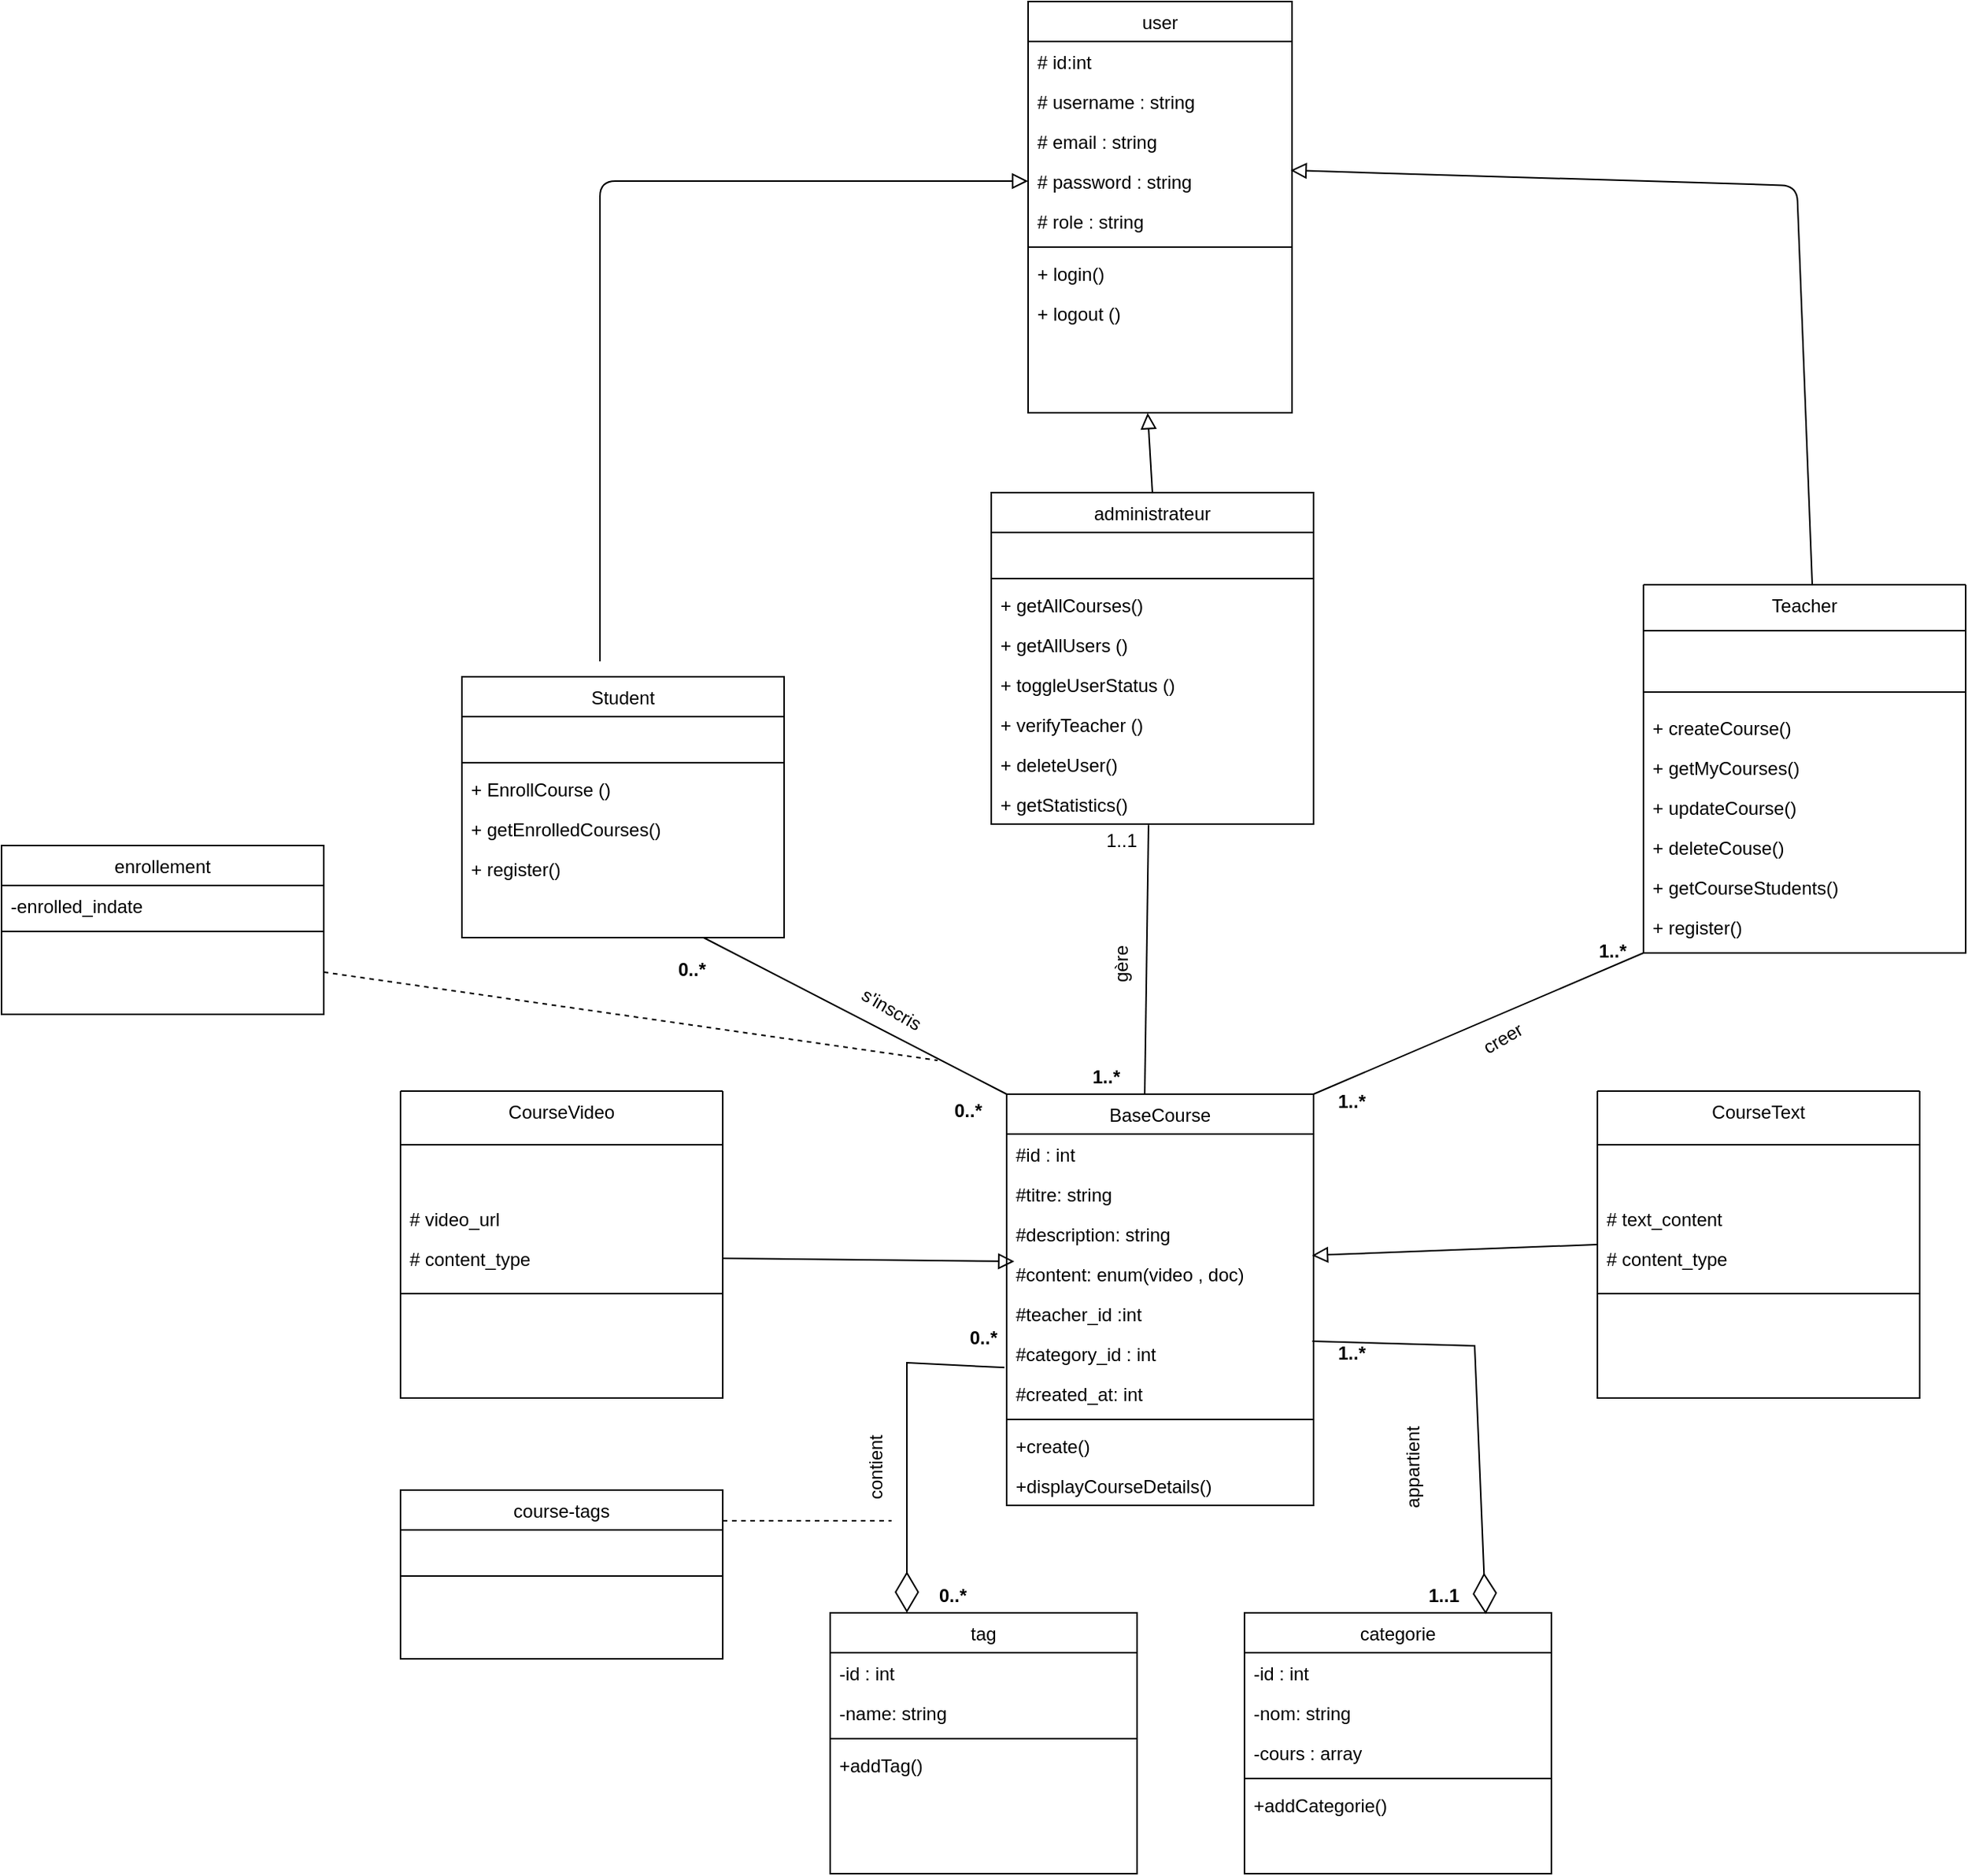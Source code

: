 <mxfile>
    <diagram id="48KXFmnvRIgP8tZbVoIJ" name="Page-1">
        <mxGraphModel dx="3040" dy="1804" grid="1" gridSize="10" guides="1" tooltips="1" connect="1" arrows="1" fold="1" page="1" pageScale="1" pageWidth="850" pageHeight="1100" math="0" shadow="0">
            <root>
                <mxCell id="0"/>
                <mxCell id="1" parent="0"/>
                <mxCell id="32" value="user" style="swimlane;fontStyle=0;align=center;verticalAlign=top;childLayout=stackLayout;horizontal=1;startSize=26;horizontalStack=0;resizeParent=1;resizeLast=0;collapsible=1;marginBottom=0;rounded=0;shadow=0;strokeWidth=1;" parent="1" vertex="1">
                    <mxGeometry x="-521" y="-200" width="172" height="268" as="geometry">
                        <mxRectangle x="550" y="140" width="160" height="26" as="alternateBounds"/>
                    </mxGeometry>
                </mxCell>
                <mxCell id="33" value="# id:int" style="text;align=left;verticalAlign=top;spacingLeft=4;spacingRight=4;overflow=hidden;rotatable=0;points=[[0,0.5],[1,0.5]];portConstraint=eastwest;" parent="32" vertex="1">
                    <mxGeometry y="26" width="172" height="26" as="geometry"/>
                </mxCell>
                <mxCell id="34" value="# username : string" style="text;align=left;verticalAlign=top;spacingLeft=4;spacingRight=4;overflow=hidden;rotatable=0;points=[[0,0.5],[1,0.5]];portConstraint=eastwest;rounded=0;shadow=0;html=0;" parent="32" vertex="1">
                    <mxGeometry y="52" width="172" height="26" as="geometry"/>
                </mxCell>
                <mxCell id="35" value="# email : string" style="text;align=left;verticalAlign=top;spacingLeft=4;spacingRight=4;overflow=hidden;rotatable=0;points=[[0,0.5],[1,0.5]];portConstraint=eastwest;rounded=0;shadow=0;html=0;" parent="32" vertex="1">
                    <mxGeometry y="78" width="172" height="26" as="geometry"/>
                </mxCell>
                <mxCell id="36" value="# password : string " style="text;align=left;verticalAlign=top;spacingLeft=4;spacingRight=4;overflow=hidden;rotatable=0;points=[[0,0.5],[1,0.5]];portConstraint=eastwest;rounded=0;shadow=0;html=0;" parent="32" vertex="1">
                    <mxGeometry y="104" width="172" height="26" as="geometry"/>
                </mxCell>
                <mxCell id="37" value="# role : string" style="text;align=left;verticalAlign=top;spacingLeft=4;spacingRight=4;overflow=hidden;rotatable=0;points=[[0,0.5],[1,0.5]];portConstraint=eastwest;rounded=0;shadow=0;html=0;" parent="32" vertex="1">
                    <mxGeometry y="130" width="172" height="26" as="geometry"/>
                </mxCell>
                <mxCell id="41" value="" style="line;html=1;strokeWidth=1;align=left;verticalAlign=middle;spacingTop=-1;spacingLeft=3;spacingRight=3;rotatable=0;labelPosition=right;points=[];portConstraint=eastwest;" parent="32" vertex="1">
                    <mxGeometry y="156" width="172" height="8" as="geometry"/>
                </mxCell>
                <mxCell id="43" value="+ login() " style="text;align=left;verticalAlign=top;spacingLeft=4;spacingRight=4;overflow=hidden;rotatable=0;points=[[0,0.5],[1,0.5]];portConstraint=eastwest;" parent="32" vertex="1">
                    <mxGeometry y="164" width="172" height="26" as="geometry"/>
                </mxCell>
                <mxCell id="252" value="+ logout ()&#10;" style="text;align=left;verticalAlign=top;spacingLeft=4;spacingRight=4;overflow=hidden;rotatable=0;points=[[0,0.5],[1,0.5]];portConstraint=eastwest;" parent="32" vertex="1">
                    <mxGeometry y="190" width="172" height="26" as="geometry"/>
                </mxCell>
                <mxCell id="76" value="1..1" style="text;html=1;strokeColor=none;fillColor=none;align=center;verticalAlign=middle;whiteSpace=wrap;rounded=0;" parent="1" vertex="1">
                    <mxGeometry x="-480" y="336" width="40" height="22" as="geometry"/>
                </mxCell>
                <mxCell id="77" value="1..*" style="text;html=1;strokeColor=none;fillColor=none;align=center;verticalAlign=middle;whiteSpace=wrap;rounded=0;fontStyle=1" parent="1" vertex="1">
                    <mxGeometry x="-490" y="490" width="40" height="22" as="geometry"/>
                </mxCell>
                <mxCell id="143" value="administrateur" style="swimlane;fontStyle=0;align=center;verticalAlign=top;childLayout=stackLayout;horizontal=1;startSize=26;horizontalStack=0;resizeParent=1;resizeLast=0;collapsible=1;marginBottom=0;rounded=0;shadow=0;strokeWidth=1;" parent="1" vertex="1">
                    <mxGeometry x="-545" y="120" width="210" height="216" as="geometry">
                        <mxRectangle x="550" y="140" width="160" height="26" as="alternateBounds"/>
                    </mxGeometry>
                </mxCell>
                <mxCell id="144" value="  " style="text;align=left;verticalAlign=top;spacingLeft=4;spacingRight=4;overflow=hidden;rotatable=0;points=[[0,0.5],[1,0.5]];portConstraint=eastwest;" parent="143" vertex="1">
                    <mxGeometry y="26" width="210" height="26" as="geometry"/>
                </mxCell>
                <mxCell id="149" value="" style="line;html=1;strokeWidth=1;align=left;verticalAlign=middle;spacingTop=-1;spacingLeft=3;spacingRight=3;rotatable=0;labelPosition=right;points=[];portConstraint=eastwest;" parent="143" vertex="1">
                    <mxGeometry y="52" width="210" height="8" as="geometry"/>
                </mxCell>
                <mxCell id="150" value="+ getAllCourses()&#10;" style="text;align=left;verticalAlign=top;spacingLeft=4;spacingRight=4;overflow=hidden;rotatable=0;points=[[0,0.5],[1,0.5]];portConstraint=eastwest;" parent="143" vertex="1">
                    <mxGeometry y="60" width="210" height="26" as="geometry"/>
                </mxCell>
                <mxCell id="151" value="+ getAllUsers ()" style="text;align=left;verticalAlign=top;spacingLeft=4;spacingRight=4;overflow=hidden;rotatable=0;points=[[0,0.5],[1,0.5]];portConstraint=eastwest;" parent="143" vertex="1">
                    <mxGeometry y="86" width="210" height="26" as="geometry"/>
                </mxCell>
                <mxCell id="152" value="+ toggleUserStatus ()" style="text;align=left;verticalAlign=top;spacingLeft=4;spacingRight=4;overflow=hidden;rotatable=0;points=[[0,0.5],[1,0.5]];portConstraint=eastwest;" parent="143" vertex="1">
                    <mxGeometry y="112" width="210" height="26" as="geometry"/>
                </mxCell>
                <mxCell id="153" value="+ verifyTeacher ()" style="text;align=left;verticalAlign=top;spacingLeft=4;spacingRight=4;overflow=hidden;rotatable=0;points=[[0,0.5],[1,0.5]];portConstraint=eastwest;" parent="143" vertex="1">
                    <mxGeometry y="138" width="210" height="26" as="geometry"/>
                </mxCell>
                <mxCell id="256" value="+ deleteUser()" style="text;align=left;verticalAlign=top;spacingLeft=4;spacingRight=4;overflow=hidden;rotatable=0;points=[[0,0.5],[1,0.5]];portConstraint=eastwest;" parent="143" vertex="1">
                    <mxGeometry y="164" width="210" height="26" as="geometry"/>
                </mxCell>
                <mxCell id="265" value="+ getStatistics()" style="text;align=left;verticalAlign=top;spacingLeft=4;spacingRight=4;overflow=hidden;rotatable=0;points=[[0,0.5],[1,0.5]];portConstraint=eastwest;" parent="143" vertex="1">
                    <mxGeometry y="190" width="210" height="26" as="geometry"/>
                </mxCell>
                <mxCell id="154" value="BaseCourse" style="swimlane;fontStyle=0;align=center;verticalAlign=top;childLayout=stackLayout;horizontal=1;startSize=26;horizontalStack=0;resizeParent=1;resizeLast=0;collapsible=1;marginBottom=0;rounded=0;shadow=0;strokeWidth=1;" parent="1" vertex="1">
                    <mxGeometry x="-535" y="512" width="200" height="268" as="geometry">
                        <mxRectangle x="550" y="140" width="160" height="26" as="alternateBounds"/>
                    </mxGeometry>
                </mxCell>
                <mxCell id="155" value="#id : int" style="text;align=left;verticalAlign=top;spacingLeft=4;spacingRight=4;overflow=hidden;rotatable=0;points=[[0,0.5],[1,0.5]];portConstraint=eastwest;" parent="154" vertex="1">
                    <mxGeometry y="26" width="200" height="26" as="geometry"/>
                </mxCell>
                <mxCell id="161" value="#titre: string" style="text;align=left;verticalAlign=top;spacingLeft=4;spacingRight=4;overflow=hidden;rotatable=0;points=[[0,0.5],[1,0.5]];portConstraint=eastwest;" parent="154" vertex="1">
                    <mxGeometry y="52" width="200" height="26" as="geometry"/>
                </mxCell>
                <mxCell id="162" value="#description: string " style="text;align=left;verticalAlign=top;spacingLeft=4;spacingRight=4;overflow=hidden;rotatable=0;points=[[0,0.5],[1,0.5]];portConstraint=eastwest;" parent="154" vertex="1">
                    <mxGeometry y="78" width="200" height="26" as="geometry"/>
                </mxCell>
                <mxCell id="165" value="#content: enum(video , doc) " style="text;align=left;verticalAlign=top;spacingLeft=4;spacingRight=4;overflow=hidden;rotatable=0;points=[[0,0.5],[1,0.5]];portConstraint=eastwest;" parent="154" vertex="1">
                    <mxGeometry y="104" width="200" height="26" as="geometry"/>
                </mxCell>
                <mxCell id="163" value="#teacher_id :int" style="text;align=left;verticalAlign=top;spacingLeft=4;spacingRight=4;overflow=hidden;rotatable=0;points=[[0,0.5],[1,0.5]];portConstraint=eastwest;" parent="154" vertex="1">
                    <mxGeometry y="130" width="200" height="26" as="geometry"/>
                </mxCell>
                <mxCell id="164" value="#category_id : int " style="text;align=left;verticalAlign=top;spacingLeft=4;spacingRight=4;overflow=hidden;rotatable=0;points=[[0,0.5],[1,0.5]];portConstraint=eastwest;" parent="154" vertex="1">
                    <mxGeometry y="156" width="200" height="26" as="geometry"/>
                </mxCell>
                <mxCell id="268" value="#created_at: int " style="text;align=left;verticalAlign=top;spacingLeft=4;spacingRight=4;overflow=hidden;rotatable=0;points=[[0,0.5],[1,0.5]];portConstraint=eastwest;" parent="154" vertex="1">
                    <mxGeometry y="182" width="200" height="26" as="geometry"/>
                </mxCell>
                <mxCell id="156" value="" style="line;html=1;strokeWidth=1;align=left;verticalAlign=middle;spacingTop=-1;spacingLeft=3;spacingRight=3;rotatable=0;labelPosition=right;points=[];portConstraint=eastwest;" parent="154" vertex="1">
                    <mxGeometry y="208" width="200" height="8" as="geometry"/>
                </mxCell>
                <mxCell id="158" value="+create()" style="text;align=left;verticalAlign=top;spacingLeft=4;spacingRight=4;overflow=hidden;rotatable=0;points=[[0,0.5],[1,0.5]];portConstraint=eastwest;" parent="154" vertex="1">
                    <mxGeometry y="216" width="200" height="26" as="geometry"/>
                </mxCell>
                <mxCell id="269" value="+displayCourseDetails()" style="text;align=left;verticalAlign=top;spacingLeft=4;spacingRight=4;overflow=hidden;rotatable=0;points=[[0,0.5],[1,0.5]];portConstraint=eastwest;" parent="154" vertex="1">
                    <mxGeometry y="242" width="200" height="26" as="geometry"/>
                </mxCell>
                <mxCell id="166" value="Student" style="swimlane;fontStyle=0;align=center;verticalAlign=top;childLayout=stackLayout;horizontal=1;startSize=26;horizontalStack=0;resizeParent=1;resizeLast=0;collapsible=1;marginBottom=0;rounded=0;shadow=0;strokeWidth=1;" parent="1" vertex="1">
                    <mxGeometry x="-890" y="240" width="210" height="170" as="geometry">
                        <mxRectangle x="550" y="140" width="160" height="26" as="alternateBounds"/>
                    </mxGeometry>
                </mxCell>
                <mxCell id="167" value=" " style="text;align=left;verticalAlign=top;spacingLeft=4;spacingRight=4;overflow=hidden;rotatable=0;points=[[0,0.5],[1,0.5]];portConstraint=eastwest;" parent="166" vertex="1">
                    <mxGeometry y="26" width="210" height="26" as="geometry"/>
                </mxCell>
                <mxCell id="168" value="" style="line;html=1;strokeWidth=1;align=left;verticalAlign=middle;spacingTop=-1;spacingLeft=3;spacingRight=3;rotatable=0;labelPosition=right;points=[];portConstraint=eastwest;" parent="166" vertex="1">
                    <mxGeometry y="52" width="210" height="8" as="geometry"/>
                </mxCell>
                <mxCell id="170" value="+ EnrollCourse ()" style="text;align=left;verticalAlign=top;spacingLeft=4;spacingRight=4;overflow=hidden;rotatable=0;points=[[0,0.5],[1,0.5]];portConstraint=eastwest;" parent="166" vertex="1">
                    <mxGeometry y="60" width="210" height="26" as="geometry"/>
                </mxCell>
                <mxCell id="171" value="+ getEnrolledCourses()" style="text;align=left;verticalAlign=top;spacingLeft=4;spacingRight=4;overflow=hidden;rotatable=0;points=[[0,0.5],[1,0.5]];portConstraint=eastwest;" parent="166" vertex="1">
                    <mxGeometry y="86" width="210" height="26" as="geometry"/>
                </mxCell>
                <mxCell id="306" value="+ register()" style="text;align=left;verticalAlign=top;spacingLeft=4;spacingRight=4;overflow=hidden;rotatable=0;points=[[0,0.5],[1,0.5]];portConstraint=eastwest;" parent="166" vertex="1">
                    <mxGeometry y="112" width="210" height="26" as="geometry"/>
                </mxCell>
                <mxCell id="174" value="Teacher" style="swimlane;fontStyle=0;align=center;verticalAlign=top;childLayout=stackLayout;horizontal=1;startSize=0;horizontalStack=0;resizeParent=1;resizeLast=0;collapsible=1;marginBottom=0;rounded=0;shadow=0;strokeWidth=1;" parent="1" vertex="1">
                    <mxGeometry x="-120" y="180" width="210" height="240" as="geometry">
                        <mxRectangle x="550" y="140" width="160" height="26" as="alternateBounds"/>
                    </mxGeometry>
                </mxCell>
                <mxCell id="176" value="" style="line;html=1;strokeWidth=1;align=left;verticalAlign=middle;spacingTop=-1;spacingLeft=3;spacingRight=3;rotatable=0;labelPosition=right;points=[];portConstraint=eastwest;" parent="174" vertex="1">
                    <mxGeometry width="210" height="60" as="geometry"/>
                </mxCell>
                <mxCell id="255" value="" style="line;html=1;strokeWidth=1;align=left;verticalAlign=middle;spacingTop=-1;spacingLeft=3;spacingRight=3;rotatable=0;labelPosition=right;points=[];portConstraint=eastwest;" parent="174" vertex="1">
                    <mxGeometry y="60" width="210" height="20" as="geometry"/>
                </mxCell>
                <mxCell id="178" value="+ createCourse()" style="text;align=left;verticalAlign=top;spacingLeft=4;spacingRight=4;overflow=hidden;rotatable=0;points=[[0,0.5],[1,0.5]];portConstraint=eastwest;" parent="174" vertex="1">
                    <mxGeometry y="80" width="210" height="26" as="geometry"/>
                </mxCell>
                <mxCell id="180" value="+ getMyCourses()" style="text;align=left;verticalAlign=top;spacingLeft=4;spacingRight=4;overflow=hidden;rotatable=0;points=[[0,0.5],[1,0.5]];portConstraint=eastwest;" parent="174" vertex="1">
                    <mxGeometry y="106" width="210" height="26" as="geometry"/>
                </mxCell>
                <mxCell id="177" value="+ updateCourse()" style="text;align=left;verticalAlign=top;spacingLeft=4;spacingRight=4;overflow=hidden;rotatable=0;points=[[0,0.5],[1,0.5]];portConstraint=eastwest;" parent="174" vertex="1">
                    <mxGeometry y="132" width="210" height="26" as="geometry"/>
                </mxCell>
                <mxCell id="179" value="+ deleteCouse()" style="text;align=left;verticalAlign=top;spacingLeft=4;spacingRight=4;overflow=hidden;rotatable=0;points=[[0,0.5],[1,0.5]];portConstraint=eastwest;" parent="174" vertex="1">
                    <mxGeometry y="158" width="210" height="26" as="geometry"/>
                </mxCell>
                <mxCell id="181" value="+ getCourseStudents()" style="text;align=left;verticalAlign=top;spacingLeft=4;spacingRight=4;overflow=hidden;rotatable=0;points=[[0,0.5],[1,0.5]];portConstraint=eastwest;" parent="174" vertex="1">
                    <mxGeometry y="184" width="210" height="26" as="geometry"/>
                </mxCell>
                <mxCell id="307" value="+ register()" style="text;align=left;verticalAlign=top;spacingLeft=4;spacingRight=4;overflow=hidden;rotatable=0;points=[[0,0.5],[1,0.5]];portConstraint=eastwest;" parent="174" vertex="1">
                    <mxGeometry y="210" width="210" height="26" as="geometry"/>
                </mxCell>
                <mxCell id="194" value="tag" style="swimlane;fontStyle=0;align=center;verticalAlign=top;childLayout=stackLayout;horizontal=1;startSize=26;horizontalStack=0;resizeParent=1;resizeLast=0;collapsible=1;marginBottom=0;rounded=0;shadow=0;strokeWidth=1;" parent="1" vertex="1">
                    <mxGeometry x="-650" y="850" width="200" height="170" as="geometry">
                        <mxRectangle x="550" y="140" width="160" height="26" as="alternateBounds"/>
                    </mxGeometry>
                </mxCell>
                <mxCell id="195" value="-id : int" style="text;align=left;verticalAlign=top;spacingLeft=4;spacingRight=4;overflow=hidden;rotatable=0;points=[[0,0.5],[1,0.5]];portConstraint=eastwest;" parent="194" vertex="1">
                    <mxGeometry y="26" width="200" height="26" as="geometry"/>
                </mxCell>
                <mxCell id="196" value="-name: string" style="text;align=left;verticalAlign=top;spacingLeft=4;spacingRight=4;overflow=hidden;rotatable=0;points=[[0,0.5],[1,0.5]];portConstraint=eastwest;" parent="194" vertex="1">
                    <mxGeometry y="52" width="200" height="26" as="geometry"/>
                </mxCell>
                <mxCell id="201" value="" style="line;html=1;strokeWidth=1;align=left;verticalAlign=middle;spacingTop=-1;spacingLeft=3;spacingRight=3;rotatable=0;labelPosition=right;points=[];portConstraint=eastwest;" parent="194" vertex="1">
                    <mxGeometry y="78" width="200" height="8" as="geometry"/>
                </mxCell>
                <mxCell id="157" value="+addTag()" style="text;align=left;verticalAlign=top;spacingLeft=4;spacingRight=4;overflow=hidden;rotatable=0;points=[[0,0.5],[1,0.5]];portConstraint=eastwest;" parent="194" vertex="1">
                    <mxGeometry y="86" width="200" height="26" as="geometry"/>
                </mxCell>
                <mxCell id="206" value="categorie" style="swimlane;fontStyle=0;align=center;verticalAlign=top;childLayout=stackLayout;horizontal=1;startSize=26;horizontalStack=0;resizeParent=1;resizeLast=0;collapsible=1;marginBottom=0;rounded=0;shadow=0;strokeWidth=1;" parent="1" vertex="1">
                    <mxGeometry x="-380" y="850" width="200" height="170" as="geometry">
                        <mxRectangle x="550" y="140" width="160" height="26" as="alternateBounds"/>
                    </mxGeometry>
                </mxCell>
                <mxCell id="207" value="-id : int" style="text;align=left;verticalAlign=top;spacingLeft=4;spacingRight=4;overflow=hidden;rotatable=0;points=[[0,0.5],[1,0.5]];portConstraint=eastwest;" parent="206" vertex="1">
                    <mxGeometry y="26" width="200" height="26" as="geometry"/>
                </mxCell>
                <mxCell id="208" value="-nom: string" style="text;align=left;verticalAlign=top;spacingLeft=4;spacingRight=4;overflow=hidden;rotatable=0;points=[[0,0.5],[1,0.5]];portConstraint=eastwest;" parent="206" vertex="1">
                    <mxGeometry y="52" width="200" height="26" as="geometry"/>
                </mxCell>
                <mxCell id="209" value="-cours : array" style="text;align=left;verticalAlign=top;spacingLeft=4;spacingRight=4;overflow=hidden;rotatable=0;points=[[0,0.5],[1,0.5]];portConstraint=eastwest;" parent="206" vertex="1">
                    <mxGeometry y="78" width="200" height="26" as="geometry"/>
                </mxCell>
                <mxCell id="210" value="" style="line;html=1;strokeWidth=1;align=left;verticalAlign=middle;spacingTop=-1;spacingLeft=3;spacingRight=3;rotatable=0;labelPosition=right;points=[];portConstraint=eastwest;" parent="206" vertex="1">
                    <mxGeometry y="104" width="200" height="8" as="geometry"/>
                </mxCell>
                <mxCell id="267" value="+addCategorie()" style="text;align=left;verticalAlign=top;spacingLeft=4;spacingRight=4;overflow=hidden;rotatable=0;points=[[0,0.5],[1,0.5]];portConstraint=eastwest;" parent="206" vertex="1">
                    <mxGeometry y="112" width="200" height="26" as="geometry"/>
                </mxCell>
                <mxCell id="214" value="" style="endArrow=block;html=1;align=center;verticalAlign=bottom;endFill=0;labelBackgroundColor=none;endSize=8;entryX=0;entryY=0.5;entryDx=0;entryDy=0;rounded=1;" parent="1" target="36" edge="1">
                    <mxGeometry relative="1" as="geometry">
                        <mxPoint x="-800" y="230" as="sourcePoint"/>
                        <mxPoint x="-730" y="170" as="targetPoint"/>
                        <Array as="points">
                            <mxPoint x="-800" y="-83"/>
                        </Array>
                    </mxGeometry>
                </mxCell>
                <mxCell id="215" value="" style="resizable=0;html=1;align=center;verticalAlign=top;labelBackgroundColor=none;" parent="214" connectable="0" vertex="1">
                    <mxGeometry relative="1" as="geometry"/>
                </mxCell>
                <mxCell id="217" value="" style="endArrow=block;html=1;align=center;verticalAlign=bottom;endFill=0;labelBackgroundColor=none;endSize=8;rounded=1;" parent="1" edge="1">
                    <mxGeometry relative="1" as="geometry">
                        <mxPoint x="-10" y="180" as="sourcePoint"/>
                        <mxPoint x="-350" y="-90" as="targetPoint"/>
                        <Array as="points">
                            <mxPoint x="-20" y="-80"/>
                        </Array>
                    </mxGeometry>
                </mxCell>
                <mxCell id="218" value="" style="resizable=0;html=1;align=center;verticalAlign=top;labelBackgroundColor=none;" parent="217" connectable="0" vertex="1">
                    <mxGeometry relative="1" as="geometry"/>
                </mxCell>
                <mxCell id="224" value="" style="endArrow=none;html=1;exitX=0.45;exitY=0;exitDx=0;exitDy=0;exitPerimeter=0;entryX=0.488;entryY=1.023;entryDx=0;entryDy=0;entryPerimeter=0;" parent="1" source="154" target="265" edge="1">
                    <mxGeometry width="50" height="50" relative="1" as="geometry">
                        <mxPoint x="-530" y="460" as="sourcePoint"/>
                        <mxPoint x="-445" y="390" as="targetPoint"/>
                    </mxGeometry>
                </mxCell>
                <mxCell id="227" value="" style="endArrow=block;html=1;rounded=0;align=center;verticalAlign=bottom;endFill=0;labelBackgroundColor=none;endSize=8;exitX=0.5;exitY=0;exitDx=0;exitDy=0;entryX=0.453;entryY=1.006;entryDx=0;entryDy=0;entryPerimeter=0;" parent="1" source="143" edge="1">
                    <mxGeometry relative="1" as="geometry">
                        <mxPoint x="-775" y="250" as="sourcePoint"/>
                        <mxPoint x="-443.084" y="68.156" as="targetPoint"/>
                        <Array as="points"/>
                    </mxGeometry>
                </mxCell>
                <mxCell id="228" value="" style="resizable=0;html=1;align=center;verticalAlign=top;labelBackgroundColor=none;" parent="227" connectable="0" vertex="1">
                    <mxGeometry relative="1" as="geometry"/>
                </mxCell>
                <mxCell id="231" value="" style="endArrow=none;html=1;exitX=0;exitY=0;exitDx=0;exitDy=0;entryX=0.75;entryY=1;entryDx=0;entryDy=0;" parent="1" source="154" target="166" edge="1">
                    <mxGeometry width="50" height="50" relative="1" as="geometry">
                        <mxPoint x="-640" y="190" as="sourcePoint"/>
                        <mxPoint x="-590" y="140" as="targetPoint"/>
                    </mxGeometry>
                </mxCell>
                <mxCell id="232" value="0..*" style="text;html=1;strokeColor=none;fillColor=none;align=center;verticalAlign=middle;whiteSpace=wrap;rounded=0;fontStyle=1" parent="1" vertex="1">
                    <mxGeometry x="-760" y="420" width="40" height="22" as="geometry"/>
                </mxCell>
                <mxCell id="233" value="0..*" style="text;html=1;strokeColor=none;fillColor=none;align=center;verticalAlign=middle;whiteSpace=wrap;rounded=0;fontStyle=1" parent="1" vertex="1">
                    <mxGeometry x="-580" y="512" width="40" height="22" as="geometry"/>
                </mxCell>
                <mxCell id="234" value="" style="endArrow=none;html=1;exitX=1;exitY=0;exitDx=0;exitDy=0;entryX=0;entryY=1;entryDx=0;entryDy=0;" parent="1" source="154" target="174" edge="1">
                    <mxGeometry width="50" height="50" relative="1" as="geometry">
                        <mxPoint x="-290" y="280" as="sourcePoint"/>
                        <mxPoint x="-240" y="230" as="targetPoint"/>
                    </mxGeometry>
                </mxCell>
                <mxCell id="235" value="1..*" style="text;html=1;strokeColor=none;fillColor=none;align=center;verticalAlign=middle;whiteSpace=wrap;rounded=0;fontStyle=1" parent="1" vertex="1">
                    <mxGeometry x="-160" y="408" width="40" height="22" as="geometry"/>
                </mxCell>
                <mxCell id="236" value="1..*" style="text;html=1;strokeColor=none;fillColor=none;align=center;verticalAlign=middle;whiteSpace=wrap;rounded=0;fontStyle=1" parent="1" vertex="1">
                    <mxGeometry x="-330" y="506" width="40" height="22" as="geometry"/>
                </mxCell>
                <mxCell id="239" value="0..*" style="text;html=1;strokeColor=none;fillColor=none;align=center;verticalAlign=middle;whiteSpace=wrap;rounded=0;fontStyle=1" parent="1" vertex="1">
                    <mxGeometry x="-570" y="660" width="40" height="22" as="geometry"/>
                </mxCell>
                <mxCell id="240" value="0..*" style="text;html=1;strokeColor=none;fillColor=none;align=center;verticalAlign=middle;whiteSpace=wrap;rounded=0;fontStyle=1" parent="1" vertex="1">
                    <mxGeometry x="-590" y="828" width="40" height="22" as="geometry"/>
                </mxCell>
                <mxCell id="242" value="1..*" style="text;html=1;strokeColor=none;fillColor=none;align=center;verticalAlign=middle;whiteSpace=wrap;rounded=0;fontStyle=1" parent="1" vertex="1">
                    <mxGeometry x="-330" y="670" width="40" height="22" as="geometry"/>
                </mxCell>
                <mxCell id="243" value="&lt;b&gt;1..1&lt;/b&gt;" style="text;html=1;strokeColor=none;fillColor=none;align=center;verticalAlign=middle;whiteSpace=wrap;rounded=0;" parent="1" vertex="1">
                    <mxGeometry x="-270" y="828" width="40" height="22" as="geometry"/>
                </mxCell>
                <mxCell id="244" value="s'inscris" style="text;html=1;strokeColor=none;fillColor=none;align=center;verticalAlign=middle;whiteSpace=wrap;rounded=0;rotation=30;" parent="1" vertex="1">
                    <mxGeometry x="-640" y="442" width="60" height="30" as="geometry"/>
                </mxCell>
                <mxCell id="248" value="creer&amp;nbsp;" style="text;html=1;strokeColor=none;fillColor=none;align=center;verticalAlign=middle;whiteSpace=wrap;rounded=0;rotation=-30;" parent="1" vertex="1">
                    <mxGeometry x="-240" y="460" width="60" height="30" as="geometry"/>
                </mxCell>
                <mxCell id="249" value="appartient" style="text;html=1;strokeColor=none;fillColor=none;align=center;verticalAlign=middle;whiteSpace=wrap;rounded=0;rotation=-90;" parent="1" vertex="1">
                    <mxGeometry x="-300" y="740" width="60" height="30" as="geometry"/>
                </mxCell>
                <mxCell id="250" value="contient" style="text;html=1;strokeColor=none;fillColor=none;align=center;verticalAlign=middle;whiteSpace=wrap;rounded=0;rotation=-90;" parent="1" vertex="1">
                    <mxGeometry x="-650" y="740" width="60" height="30" as="geometry"/>
                </mxCell>
                <mxCell id="251" value="gère" style="text;html=1;strokeColor=none;fillColor=none;align=center;verticalAlign=middle;whiteSpace=wrap;rounded=0;rotation=-90;" parent="1" vertex="1">
                    <mxGeometry x="-490" y="412" width="60" height="30" as="geometry"/>
                </mxCell>
                <mxCell id="273" value="CourseText" style="swimlane;fontStyle=0;align=center;verticalAlign=top;childLayout=stackLayout;horizontal=1;startSize=0;horizontalStack=0;resizeParent=1;resizeLast=0;collapsible=1;marginBottom=0;rounded=0;shadow=0;strokeWidth=1;" parent="1" vertex="1">
                    <mxGeometry x="-150" y="510" width="210" height="200" as="geometry">
                        <mxRectangle x="550" y="140" width="160" height="26" as="alternateBounds"/>
                    </mxGeometry>
                </mxCell>
                <mxCell id="274" value="" style="line;html=1;strokeWidth=1;align=left;verticalAlign=middle;spacingTop=-1;spacingLeft=3;spacingRight=3;rotatable=0;labelPosition=right;points=[];portConstraint=eastwest;" parent="273" vertex="1">
                    <mxGeometry width="210" height="70" as="geometry"/>
                </mxCell>
                <mxCell id="276" value="# text_content" style="text;align=left;verticalAlign=top;spacingLeft=4;spacingRight=4;overflow=hidden;rotatable=0;points=[[0,0.5],[1,0.5]];portConstraint=eastwest;" parent="273" vertex="1">
                    <mxGeometry y="70" width="210" height="26" as="geometry"/>
                </mxCell>
                <mxCell id="291" value="# content_type" style="text;align=left;verticalAlign=top;spacingLeft=4;spacingRight=4;overflow=hidden;rotatable=0;points=[[0,0.5],[1,0.5]];portConstraint=eastwest;" parent="273" vertex="1">
                    <mxGeometry y="96" width="210" height="26" as="geometry"/>
                </mxCell>
                <mxCell id="275" value="" style="line;html=1;strokeWidth=1;align=left;verticalAlign=middle;spacingTop=-1;spacingLeft=3;spacingRight=3;rotatable=0;labelPosition=right;points=[];portConstraint=eastwest;" parent="273" vertex="1">
                    <mxGeometry y="122" width="210" height="20" as="geometry"/>
                </mxCell>
                <mxCell id="281" value="" style="endArrow=block;html=1;rounded=0;align=center;verticalAlign=bottom;endFill=0;labelBackgroundColor=none;endSize=8;entryX=0.995;entryY=0.041;entryDx=0;entryDy=0;exitX=0;exitY=0.5;exitDx=0;exitDy=0;entryPerimeter=0;" parent="1" source="273" target="165" edge="1">
                    <mxGeometry relative="1" as="geometry">
                        <mxPoint y="190" as="sourcePoint"/>
                        <mxPoint x="-330.916" y="-73.676" as="targetPoint"/>
                        <Array as="points"/>
                    </mxGeometry>
                </mxCell>
                <mxCell id="282" value="" style="resizable=0;html=1;align=center;verticalAlign=top;labelBackgroundColor=none;" parent="281" connectable="0" vertex="1">
                    <mxGeometry relative="1" as="geometry"/>
                </mxCell>
                <mxCell id="292" value="CourseVideo" style="swimlane;fontStyle=0;align=center;verticalAlign=top;childLayout=stackLayout;horizontal=1;startSize=0;horizontalStack=0;resizeParent=1;resizeLast=0;collapsible=1;marginBottom=0;rounded=0;shadow=0;strokeWidth=1;" parent="1" vertex="1">
                    <mxGeometry x="-930" y="510" width="210" height="200" as="geometry">
                        <mxRectangle x="550" y="140" width="160" height="26" as="alternateBounds"/>
                    </mxGeometry>
                </mxCell>
                <mxCell id="293" value="" style="line;html=1;strokeWidth=1;align=left;verticalAlign=middle;spacingTop=-1;spacingLeft=3;spacingRight=3;rotatable=0;labelPosition=right;points=[];portConstraint=eastwest;" parent="292" vertex="1">
                    <mxGeometry width="210" height="70" as="geometry"/>
                </mxCell>
                <mxCell id="294" value="# video_url" style="text;align=left;verticalAlign=top;spacingLeft=4;spacingRight=4;overflow=hidden;rotatable=0;points=[[0,0.5],[1,0.5]];portConstraint=eastwest;" parent="292" vertex="1">
                    <mxGeometry y="70" width="210" height="26" as="geometry"/>
                </mxCell>
                <mxCell id="295" value="# content_type" style="text;align=left;verticalAlign=top;spacingLeft=4;spacingRight=4;overflow=hidden;rotatable=0;points=[[0,0.5],[1,0.5]];portConstraint=eastwest;" parent="292" vertex="1">
                    <mxGeometry y="96" width="210" height="26" as="geometry"/>
                </mxCell>
                <mxCell id="296" value="" style="line;html=1;strokeWidth=1;align=left;verticalAlign=middle;spacingTop=-1;spacingLeft=3;spacingRight=3;rotatable=0;labelPosition=right;points=[];portConstraint=eastwest;" parent="292" vertex="1">
                    <mxGeometry y="122" width="210" height="20" as="geometry"/>
                </mxCell>
                <mxCell id="297" value="" style="endArrow=block;html=1;rounded=0;align=center;verticalAlign=bottom;endFill=0;labelBackgroundColor=none;endSize=8;exitX=1;exitY=0.5;exitDx=0;exitDy=0;" parent="1" source="295" edge="1">
                    <mxGeometry relative="1" as="geometry">
                        <mxPoint x="-140" y="620" as="sourcePoint"/>
                        <mxPoint x="-530" y="621" as="targetPoint"/>
                        <Array as="points"/>
                    </mxGeometry>
                </mxCell>
                <mxCell id="298" value="" style="resizable=0;html=1;align=center;verticalAlign=top;labelBackgroundColor=none;" parent="297" connectable="0" vertex="1">
                    <mxGeometry relative="1" as="geometry"/>
                </mxCell>
                <mxCell id="308" value="enrollement" style="swimlane;fontStyle=0;align=center;verticalAlign=top;childLayout=stackLayout;horizontal=1;startSize=26;horizontalStack=0;resizeParent=1;resizeLast=0;collapsible=1;marginBottom=0;rounded=0;shadow=0;strokeWidth=1;" parent="1" vertex="1">
                    <mxGeometry x="-1190" y="350" width="210" height="110" as="geometry">
                        <mxRectangle x="550" y="140" width="160" height="26" as="alternateBounds"/>
                    </mxGeometry>
                </mxCell>
                <mxCell id="309" value="-enrolled_indate" style="text;align=left;verticalAlign=top;spacingLeft=4;spacingRight=4;overflow=hidden;rotatable=0;points=[[0,0.5],[1,0.5]];portConstraint=eastwest;" parent="308" vertex="1">
                    <mxGeometry y="26" width="210" height="26" as="geometry"/>
                </mxCell>
                <mxCell id="310" value="" style="line;html=1;strokeWidth=1;align=left;verticalAlign=middle;spacingTop=-1;spacingLeft=3;spacingRight=3;rotatable=0;labelPosition=right;points=[];portConstraint=eastwest;" parent="308" vertex="1">
                    <mxGeometry y="52" width="210" height="8" as="geometry"/>
                </mxCell>
                <mxCell id="314" value="" style="endArrow=none;dashed=1;html=1;exitX=1;exitY=0.75;exitDx=0;exitDy=0;" parent="1" source="308" edge="1">
                    <mxGeometry width="50" height="50" relative="1" as="geometry">
                        <mxPoint x="-1040" y="420" as="sourcePoint"/>
                        <mxPoint x="-580" y="490" as="targetPoint"/>
                    </mxGeometry>
                </mxCell>
                <mxCell id="315" value="" style="endArrow=none;dashed=1;html=1;" parent="1" edge="1">
                    <mxGeometry width="50" height="50" relative="1" as="geometry">
                        <mxPoint x="-720" y="790" as="sourcePoint"/>
                        <mxPoint x="-610" y="790" as="targetPoint"/>
                    </mxGeometry>
                </mxCell>
                <mxCell id="319" value="" style="endArrow=diamondThin;endFill=0;endSize=24;html=1;rounded=0;exitX=0.996;exitY=0.192;exitDx=0;exitDy=0;entryX=0.786;entryY=0.005;entryDx=0;entryDy=0;entryPerimeter=0;exitPerimeter=0;" parent="1" source="164" target="206" edge="1">
                    <mxGeometry width="160" relative="1" as="geometry">
                        <mxPoint x="20.58" y="915" as="sourcePoint"/>
                        <mxPoint x="-110.59" y="800" as="targetPoint"/>
                        <Array as="points">
                            <mxPoint x="-230" y="676"/>
                        </Array>
                    </mxGeometry>
                </mxCell>
                <mxCell id="320" value="" style="endArrow=diamondThin;endFill=0;endSize=24;html=1;rounded=0;entryX=0.25;entryY=0;entryDx=0;entryDy=0;exitX=-0.007;exitY=0.853;exitDx=0;exitDy=0;exitPerimeter=0;" parent="1" source="164" target="194" edge="1">
                    <mxGeometry width="160" relative="1" as="geometry">
                        <mxPoint x="-540" y="690" as="sourcePoint"/>
                        <mxPoint x="-590" y="840" as="targetPoint"/>
                        <Array as="points">
                            <mxPoint x="-600" y="687"/>
                        </Array>
                    </mxGeometry>
                </mxCell>
                <mxCell id="321" value="course-tags" style="swimlane;fontStyle=0;align=center;verticalAlign=top;childLayout=stackLayout;horizontal=1;startSize=26;horizontalStack=0;resizeParent=1;resizeLast=0;collapsible=1;marginBottom=0;rounded=0;shadow=0;strokeWidth=1;" vertex="1" parent="1">
                    <mxGeometry x="-930" y="770" width="210" height="110" as="geometry">
                        <mxRectangle x="550" y="140" width="160" height="26" as="alternateBounds"/>
                    </mxGeometry>
                </mxCell>
                <mxCell id="322" value="  &#10;" style="text;align=left;verticalAlign=top;spacingLeft=4;spacingRight=4;overflow=hidden;rotatable=0;points=[[0,0.5],[1,0.5]];portConstraint=eastwest;" vertex="1" parent="321">
                    <mxGeometry y="26" width="210" height="26" as="geometry"/>
                </mxCell>
                <mxCell id="323" value="" style="line;html=1;strokeWidth=1;align=left;verticalAlign=middle;spacingTop=-1;spacingLeft=3;spacingRight=3;rotatable=0;labelPosition=right;points=[];portConstraint=eastwest;" vertex="1" parent="321">
                    <mxGeometry y="52" width="210" height="8" as="geometry"/>
                </mxCell>
            </root>
        </mxGraphModel>
    </diagram>
</mxfile>